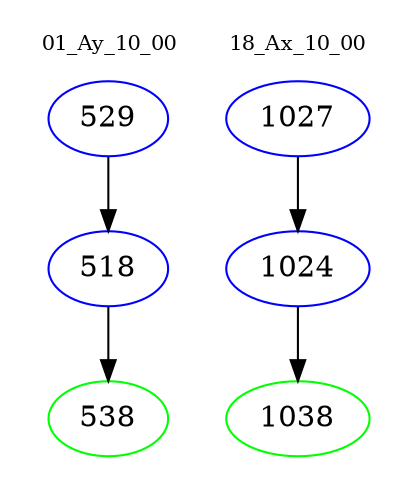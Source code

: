 digraph{
subgraph cluster_0 {
color = white
label = "01_Ay_10_00";
fontsize=10;
T0_529 [label="529", color="blue"]
T0_529 -> T0_518 [color="black"]
T0_518 [label="518", color="blue"]
T0_518 -> T0_538 [color="black"]
T0_538 [label="538", color="green"]
}
subgraph cluster_1 {
color = white
label = "18_Ax_10_00";
fontsize=10;
T1_1027 [label="1027", color="blue"]
T1_1027 -> T1_1024 [color="black"]
T1_1024 [label="1024", color="blue"]
T1_1024 -> T1_1038 [color="black"]
T1_1038 [label="1038", color="green"]
}
}
